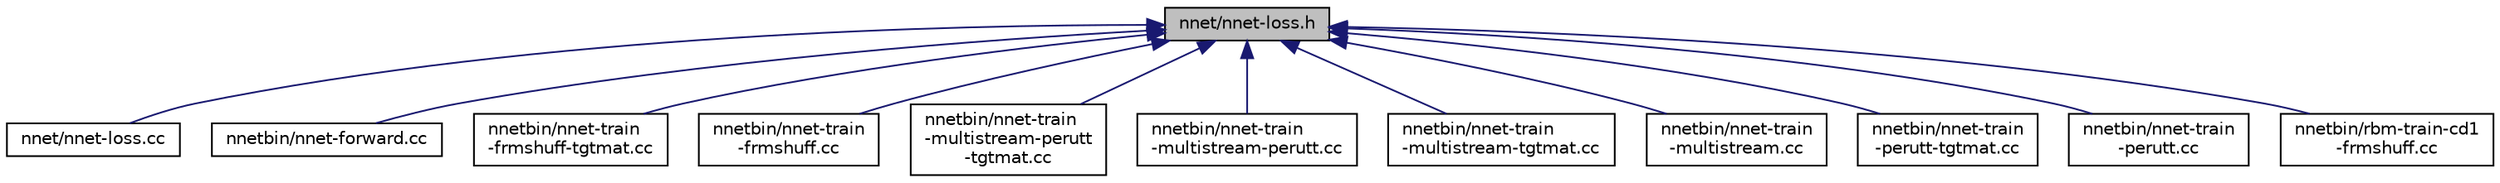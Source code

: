 digraph "nnet/nnet-loss.h"
{
  edge [fontname="Helvetica",fontsize="10",labelfontname="Helvetica",labelfontsize="10"];
  node [fontname="Helvetica",fontsize="10",shape=record];
  Node86 [label="nnet/nnet-loss.h",height=0.2,width=0.4,color="black", fillcolor="grey75", style="filled", fontcolor="black"];
  Node86 -> Node87 [dir="back",color="midnightblue",fontsize="10",style="solid",fontname="Helvetica"];
  Node87 [label="nnet/nnet-loss.cc",height=0.2,width=0.4,color="black", fillcolor="white", style="filled",URL="$nnet-loss_8cc.html"];
  Node86 -> Node88 [dir="back",color="midnightblue",fontsize="10",style="solid",fontname="Helvetica"];
  Node88 [label="nnetbin/nnet-forward.cc",height=0.2,width=0.4,color="black", fillcolor="white", style="filled",URL="$nnet-forward_8cc.html"];
  Node86 -> Node89 [dir="back",color="midnightblue",fontsize="10",style="solid",fontname="Helvetica"];
  Node89 [label="nnetbin/nnet-train\l-frmshuff-tgtmat.cc",height=0.2,width=0.4,color="black", fillcolor="white", style="filled",URL="$nnet-train-frmshuff-tgtmat_8cc.html"];
  Node86 -> Node90 [dir="back",color="midnightblue",fontsize="10",style="solid",fontname="Helvetica"];
  Node90 [label="nnetbin/nnet-train\l-frmshuff.cc",height=0.2,width=0.4,color="black", fillcolor="white", style="filled",URL="$nnet-train-frmshuff_8cc.html"];
  Node86 -> Node91 [dir="back",color="midnightblue",fontsize="10",style="solid",fontname="Helvetica"];
  Node91 [label="nnetbin/nnet-train\l-multistream-perutt\l-tgtmat.cc",height=0.2,width=0.4,color="black", fillcolor="white", style="filled",URL="$nnet-train-multistream-perutt-tgtmat_8cc.html"];
  Node86 -> Node92 [dir="back",color="midnightblue",fontsize="10",style="solid",fontname="Helvetica"];
  Node92 [label="nnetbin/nnet-train\l-multistream-perutt.cc",height=0.2,width=0.4,color="black", fillcolor="white", style="filled",URL="$nnet-train-multistream-perutt_8cc.html"];
  Node86 -> Node93 [dir="back",color="midnightblue",fontsize="10",style="solid",fontname="Helvetica"];
  Node93 [label="nnetbin/nnet-train\l-multistream-tgtmat.cc",height=0.2,width=0.4,color="black", fillcolor="white", style="filled",URL="$nnet-train-multistream-tgtmat_8cc.html"];
  Node86 -> Node94 [dir="back",color="midnightblue",fontsize="10",style="solid",fontname="Helvetica"];
  Node94 [label="nnetbin/nnet-train\l-multistream.cc",height=0.2,width=0.4,color="black", fillcolor="white", style="filled",URL="$nnet-train-multistream_8cc.html"];
  Node86 -> Node95 [dir="back",color="midnightblue",fontsize="10",style="solid",fontname="Helvetica"];
  Node95 [label="nnetbin/nnet-train\l-perutt-tgtmat.cc",height=0.2,width=0.4,color="black", fillcolor="white", style="filled",URL="$nnet-train-perutt-tgtmat_8cc.html"];
  Node86 -> Node96 [dir="back",color="midnightblue",fontsize="10",style="solid",fontname="Helvetica"];
  Node96 [label="nnetbin/nnet-train\l-perutt.cc",height=0.2,width=0.4,color="black", fillcolor="white", style="filled",URL="$nnet-train-perutt_8cc.html"];
  Node86 -> Node97 [dir="back",color="midnightblue",fontsize="10",style="solid",fontname="Helvetica"];
  Node97 [label="nnetbin/rbm-train-cd1\l-frmshuff.cc",height=0.2,width=0.4,color="black", fillcolor="white", style="filled",URL="$rbm-train-cd1-frmshuff_8cc.html"];
}
